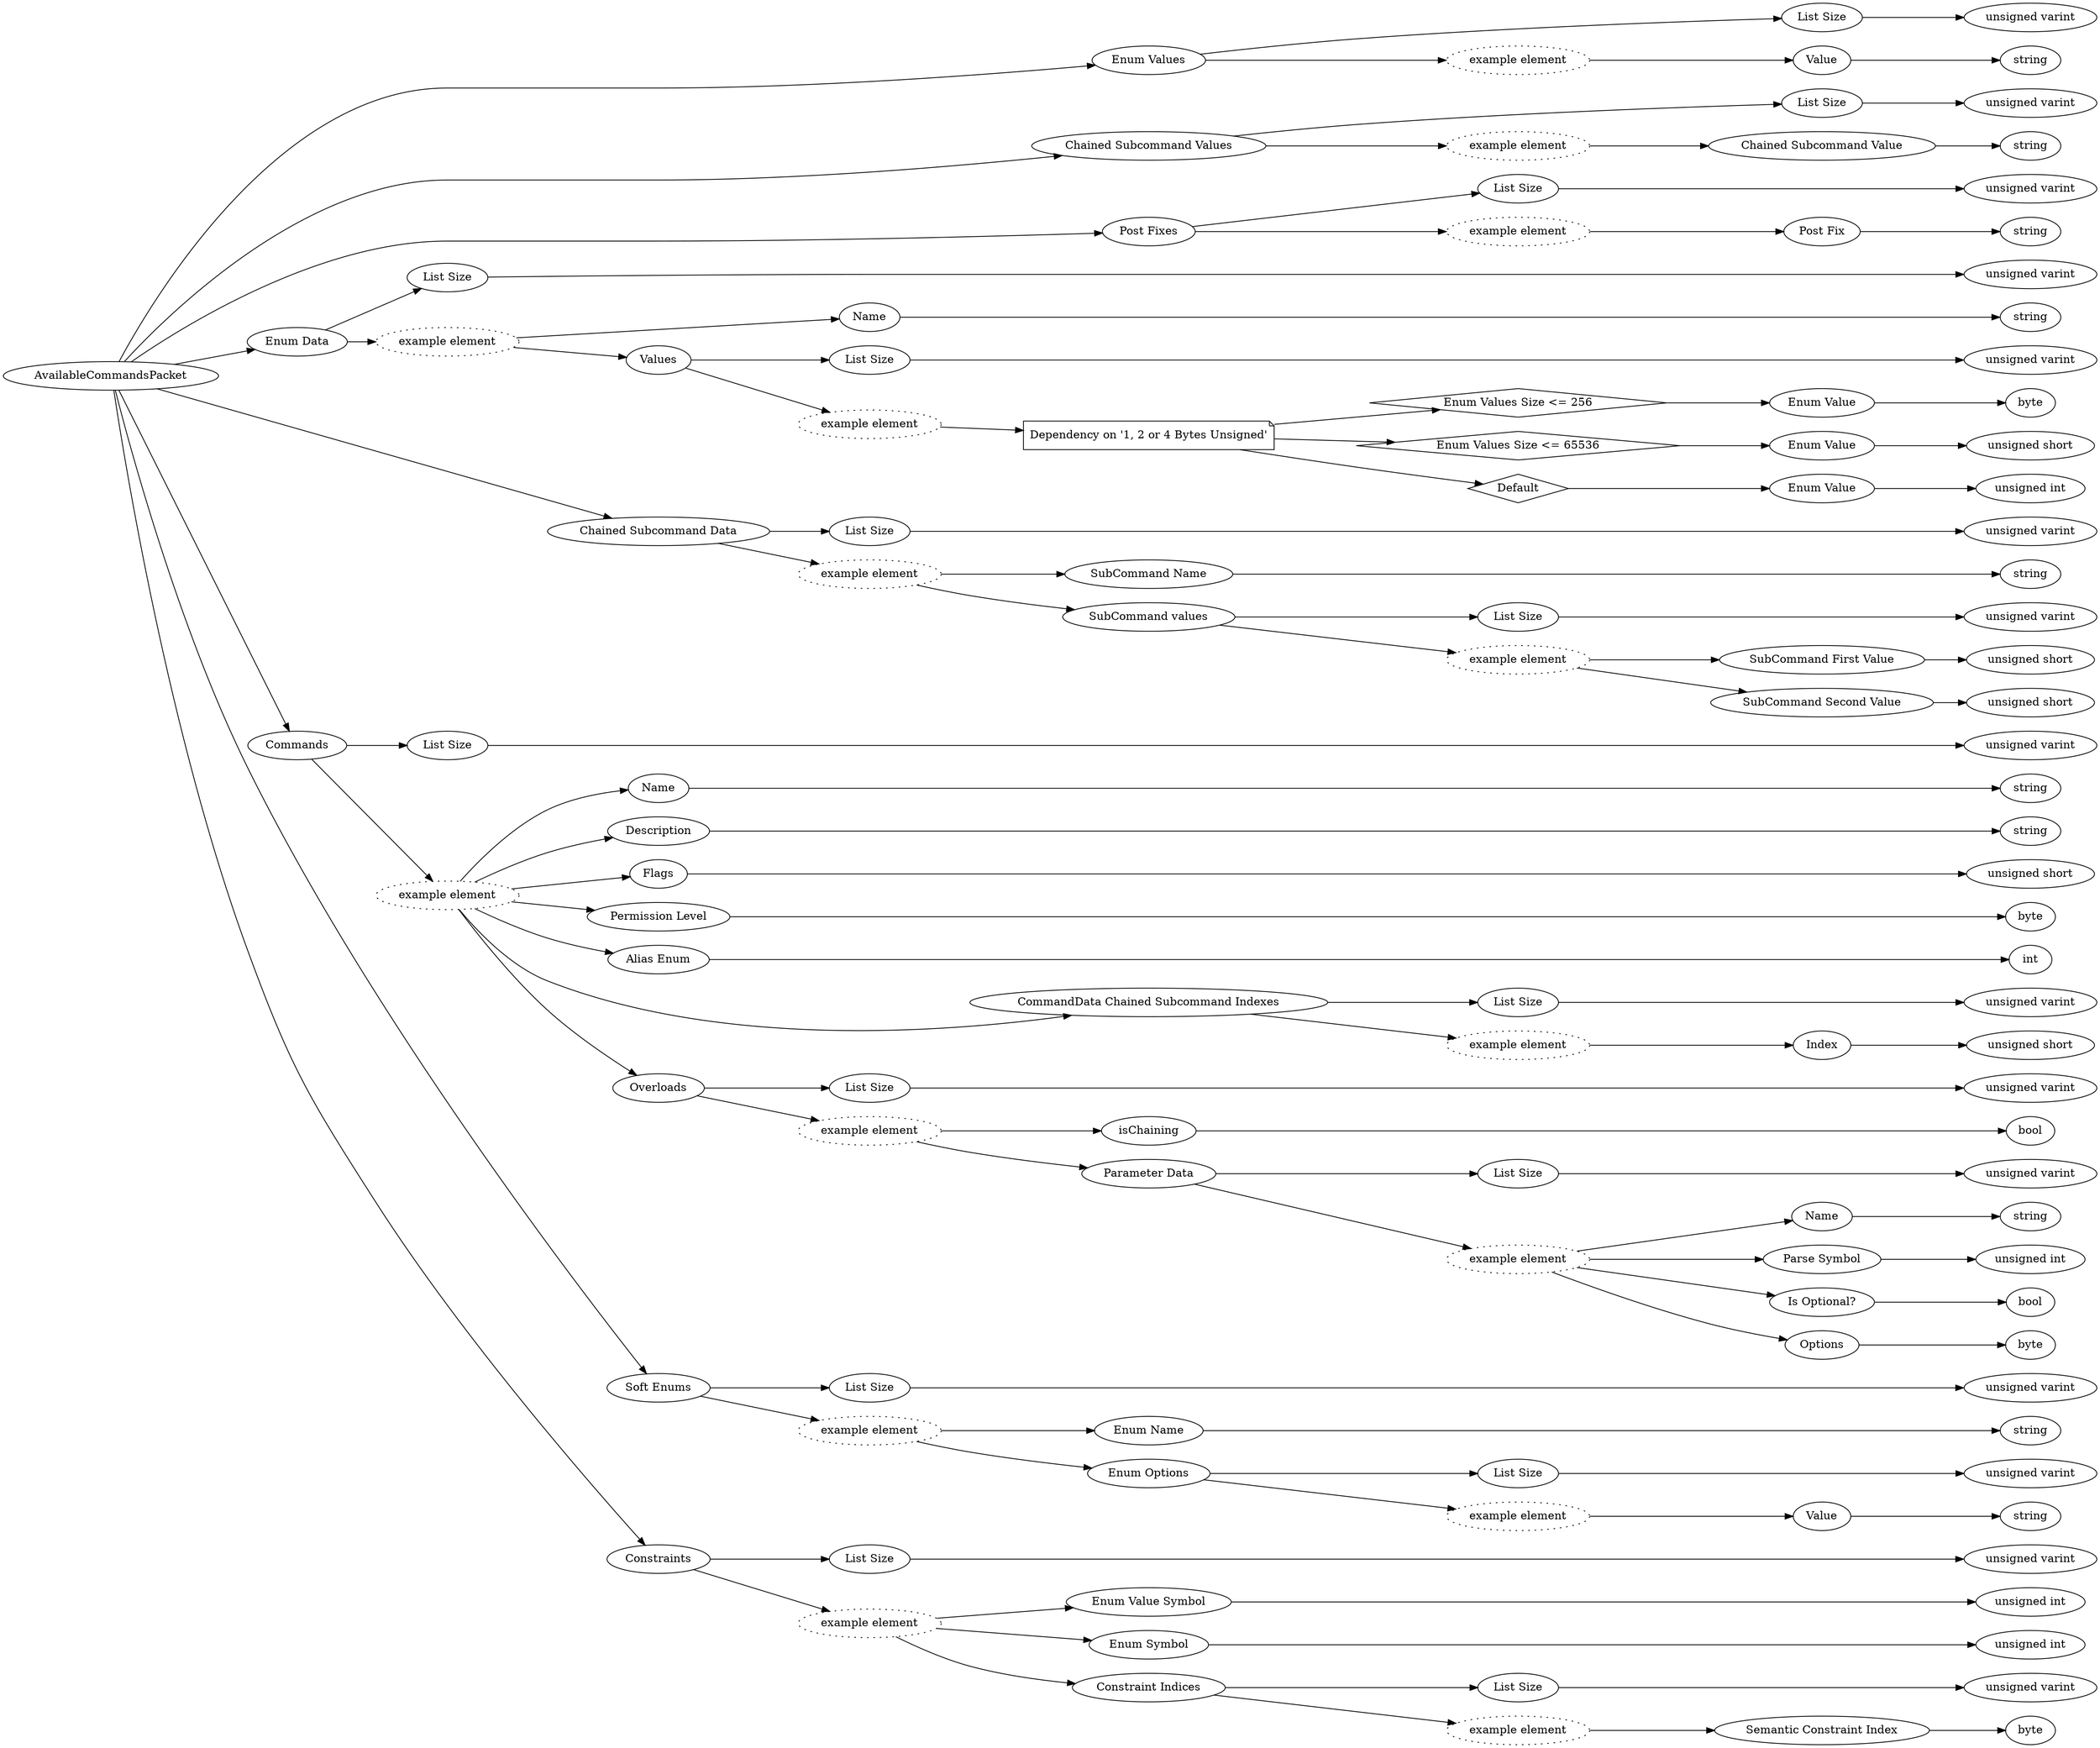 digraph "AvailableCommandsPacket" {
rankdir = LR
0
0 -> 1
1 -> 2
2 -> 3
1 -> 4
4 -> 5
5 -> 6
0 -> 7
7 -> 8
8 -> 9
7 -> 10
10 -> 11
11 -> 12
0 -> 13
13 -> 14
14 -> 15
13 -> 16
16 -> 17
17 -> 18
0 -> 19
19 -> 20
20 -> 21
19 -> 22
22 -> 23
23 -> 24
22 -> 25
25 -> 26
26 -> 27
25 -> 28
28 -> 29
29 -> 30
30 -> 31
31 -> 32
29 -> 33
33 -> 34
34 -> 35
29 -> 36
36 -> 37
37 -> 38
0 -> 39
39 -> 40
40 -> 41
39 -> 42
42 -> 43
43 -> 44
42 -> 45
45 -> 46
46 -> 47
45 -> 48
48 -> 49
49 -> 50
48 -> 51
51 -> 52
0 -> 53
53 -> 54
54 -> 55
53 -> 56
56 -> 57
57 -> 58
56 -> 59
59 -> 60
56 -> 61
61 -> 62
56 -> 63
63 -> 64
56 -> 65
65 -> 66
56 -> 67
67 -> 68
68 -> 69
67 -> 70
70 -> 71
71 -> 72
56 -> 73
73 -> 74
74 -> 75
73 -> 76
76 -> 77
77 -> 78
76 -> 79
79 -> 80
80 -> 81
79 -> 82
82 -> 83
83 -> 84
82 -> 85
85 -> 86
82 -> 87
87 -> 88
82 -> 89
89 -> 90
0 -> 91
91 -> 92
92 -> 93
91 -> 94
94 -> 95
95 -> 96
94 -> 97
97 -> 98
98 -> 99
97 -> 100
100 -> 101
101 -> 102
0 -> 103
103 -> 104
104 -> 105
103 -> 106
106 -> 107
107 -> 108
106 -> 109
109 -> 110
106 -> 111
111 -> 112
112 -> 113
111 -> 114
114 -> 115
115 -> 116

0 [label="AvailableCommandsPacket",comment="name: \"AvailableCommandsPacket\", typeName: \"\", id: 0, branchId: 76, recurseId: -1, attributes: 0, notes: \"\""];
1 [label="Enum Values",comment="name: \"Enum Values\", typeName: \"\", id: 1, branchId: 0, recurseId: -1, attributes: 8, notes: \"\""];
2 [label="List Size",comment="name: \"List Size\", typeName: \"\", id: 2, branchId: 0, recurseId: -1, attributes: 0, notes: \"\""];
3 [label="unsigned varint",comment="name: \"unsigned varint\", typeName: \"\", id: 3, branchId: 0, recurseId: -1, attributes: 512, notes: \"\""];
4 [label="example element",style=dotted,comment="name: \"example element\", typeName: \"\", id: 4, branchId: 0, recurseId: -1, attributes: 16, notes: \"\""];
5 [label="Value",comment="name: \"Value\", typeName: \"\", id: 5, branchId: 0, recurseId: -1, attributes: 0, notes: \"\""];
6 [label="string",comment="name: \"string\", typeName: \"\", id: 6, branchId: 0, recurseId: -1, attributes: 512, notes: \"\""];
7 [label="Chained Subcommand Values",comment="name: \"Chained Subcommand Values\", typeName: \"\", id: 7, branchId: 0, recurseId: -1, attributes: 8, notes: \"\""];
8 [label="List Size",comment="name: \"List Size\", typeName: \"\", id: 8, branchId: 0, recurseId: -1, attributes: 0, notes: \"\""];
9 [label="unsigned varint",comment="name: \"unsigned varint\", typeName: \"\", id: 9, branchId: 0, recurseId: -1, attributes: 512, notes: \"\""];
10 [label="example element",style=dotted,comment="name: \"example element\", typeName: \"\", id: 10, branchId: 0, recurseId: -1, attributes: 16, notes: \"\""];
11 [label="Chained Subcommand Value",comment="name: \"Chained Subcommand Value\", typeName: \"\", id: 11, branchId: 0, recurseId: -1, attributes: 0, notes: \"\""];
12 [label="string",comment="name: \"string\", typeName: \"\", id: 12, branchId: 0, recurseId: -1, attributes: 512, notes: \"\""];
13 [label="Post Fixes",comment="name: \"Post Fixes\", typeName: \"\", id: 13, branchId: 0, recurseId: -1, attributes: 8, notes: \"\""];
14 [label="List Size",comment="name: \"List Size\", typeName: \"\", id: 14, branchId: 0, recurseId: -1, attributes: 0, notes: \"\""];
15 [label="unsigned varint",comment="name: \"unsigned varint\", typeName: \"\", id: 15, branchId: 0, recurseId: -1, attributes: 512, notes: \"\""];
16 [label="example element",style=dotted,comment="name: \"example element\", typeName: \"\", id: 16, branchId: 0, recurseId: -1, attributes: 16, notes: \"\""];
17 [label="Post Fix",comment="name: \"Post Fix\", typeName: \"\", id: 17, branchId: 0, recurseId: -1, attributes: 0, notes: \"\""];
18 [label="string",comment="name: \"string\", typeName: \"\", id: 18, branchId: 0, recurseId: -1, attributes: 512, notes: \"\""];
19 [label="Enum Data",comment="name: \"Enum Data\", typeName: \"\", id: 19, branchId: 0, recurseId: -1, attributes: 8, notes: \"\""];
20 [label="List Size",comment="name: \"List Size\", typeName: \"\", id: 20, branchId: 0, recurseId: -1, attributes: 0, notes: \"\""];
21 [label="unsigned varint",comment="name: \"unsigned varint\", typeName: \"\", id: 21, branchId: 0, recurseId: -1, attributes: 512, notes: \"\""];
22 [label="example element",style=dotted,comment="name: \"example element\", typeName: \"\", id: 22, branchId: 0, recurseId: -1, attributes: 16, notes: \"\""];
23 [label="Name",comment="name: \"Name\", typeName: \"\", id: 23, branchId: 0, recurseId: -1, attributes: 0, notes: \"\""];
24 [label="string",comment="name: \"string\", typeName: \"\", id: 24, branchId: 0, recurseId: -1, attributes: 512, notes: \"\""];
25 [label="Values",comment="name: \"Values\", typeName: \"\", id: 25, branchId: 0, recurseId: -1, attributes: 8, notes: \"\""];
26 [label="List Size",comment="name: \"List Size\", typeName: \"\", id: 26, branchId: 0, recurseId: -1, attributes: 0, notes: \"\""];
27 [label="unsigned varint",comment="name: \"unsigned varint\", typeName: \"\", id: 27, branchId: 0, recurseId: -1, attributes: 512, notes: \"\""];
28 [label="example element",style=dotted,comment="name: \"example element\", typeName: \"\", id: 28, branchId: 0, recurseId: -1, attributes: 16, notes: \"\""];
29 [label="Dependency on '1, 2 or 4 Bytes Unsigned'",shape=note,comment="name: \"Dependency on '1, 2 or 4 Bytes Unsigned'\", typeName: \"\", id: 29, branchId: 0, recurseId: -1, attributes: 2, notes: \"\""];
30 [label="Enum Values Size <= 256",shape=diamond,comment="name: \"Enum Values Size <= 256\", typeName: \"\", id: 30, branchId: 0, recurseId: -1, attributes: 4, notes: \"\""];
31 [label="Enum Value",comment="name: \"Enum Value\", typeName: \"\", id: 31, branchId: 0, recurseId: -1, attributes: 0, notes: \"\""];
32 [label="byte",comment="name: \"byte\", typeName: \"\", id: 32, branchId: 0, recurseId: -1, attributes: 512, notes: \"\""];
33 [label="Enum Values Size <= 65536",shape=diamond,comment="name: \"Enum Values Size <= 65536\", typeName: \"\", id: 33, branchId: 1, recurseId: -1, attributes: 4, notes: \"\""];
34 [label="Enum Value",comment="name: \"Enum Value\", typeName: \"\", id: 34, branchId: 0, recurseId: -1, attributes: 0, notes: \"\""];
35 [label="unsigned short",comment="name: \"unsigned short\", typeName: \"\", id: 35, branchId: 0, recurseId: -1, attributes: 512, notes: \"\""];
36 [label="Default",shape=diamond,comment="name: \"Default\", typeName: \"\", id: 36, branchId: 2, recurseId: -1, attributes: 4, notes: \"\""];
37 [label="Enum Value",comment="name: \"Enum Value\", typeName: \"\", id: 37, branchId: 0, recurseId: -1, attributes: 0, notes: \"\""];
38 [label="unsigned int",comment="name: \"unsigned int\", typeName: \"\", id: 38, branchId: 0, recurseId: -1, attributes: 512, notes: \"\""];
39 [label="Chained Subcommand Data",comment="name: \"Chained Subcommand Data\", typeName: \"\", id: 39, branchId: 0, recurseId: -1, attributes: 8, notes: \"\""];
40 [label="List Size",comment="name: \"List Size\", typeName: \"\", id: 40, branchId: 0, recurseId: -1, attributes: 0, notes: \"\""];
41 [label="unsigned varint",comment="name: \"unsigned varint\", typeName: \"\", id: 41, branchId: 0, recurseId: -1, attributes: 512, notes: \"\""];
42 [label="example element",style=dotted,comment="name: \"example element\", typeName: \"\", id: 42, branchId: 0, recurseId: -1, attributes: 16, notes: \"\""];
43 [label="SubCommand Name",comment="name: \"SubCommand Name\", typeName: \"\", id: 43, branchId: 0, recurseId: -1, attributes: 0, notes: \"\""];
44 [label="string",comment="name: \"string\", typeName: \"\", id: 44, branchId: 0, recurseId: -1, attributes: 512, notes: \"\""];
45 [label="SubCommand values",comment="name: \"SubCommand values\", typeName: \"\", id: 45, branchId: 0, recurseId: -1, attributes: 8, notes: \"\""];
46 [label="List Size",comment="name: \"List Size\", typeName: \"\", id: 46, branchId: 0, recurseId: -1, attributes: 0, notes: \"\""];
47 [label="unsigned varint",comment="name: \"unsigned varint\", typeName: \"\", id: 47, branchId: 0, recurseId: -1, attributes: 512, notes: \"\""];
48 [label="example element",style=dotted,comment="name: \"example element\", typeName: \"\", id: 48, branchId: 0, recurseId: -1, attributes: 16, notes: \"\""];
49 [label="SubCommand First Value",comment="name: \"SubCommand First Value\", typeName: \"\", id: 49, branchId: 0, recurseId: -1, attributes: 0, notes: \"\""];
50 [label="unsigned short",comment="name: \"unsigned short\", typeName: \"\", id: 50, branchId: 0, recurseId: -1, attributes: 512, notes: \"\""];
51 [label="SubCommand Second Value",comment="name: \"SubCommand Second Value\", typeName: \"\", id: 51, branchId: 0, recurseId: -1, attributes: 0, notes: \"\""];
52 [label="unsigned short",comment="name: \"unsigned short\", typeName: \"\", id: 52, branchId: 0, recurseId: -1, attributes: 512, notes: \"\""];
53 [label="Commands",comment="name: \"Commands\", typeName: \"\", id: 53, branchId: 0, recurseId: -1, attributes: 8, notes: \"\""];
54 [label="List Size",comment="name: \"List Size\", typeName: \"\", id: 54, branchId: 0, recurseId: -1, attributes: 0, notes: \"\""];
55 [label="unsigned varint",comment="name: \"unsigned varint\", typeName: \"\", id: 55, branchId: 0, recurseId: -1, attributes: 512, notes: \"\""];
56 [label="example element",style=dotted,comment="name: \"example element\", typeName: \"\", id: 56, branchId: 0, recurseId: -1, attributes: 16, notes: \"\""];
57 [label="Name",comment="name: \"Name\", typeName: \"\", id: 57, branchId: 0, recurseId: -1, attributes: 0, notes: \"\""];
58 [label="string",comment="name: \"string\", typeName: \"\", id: 58, branchId: 0, recurseId: -1, attributes: 512, notes: \"\""];
59 [label="Description",comment="name: \"Description\", typeName: \"\", id: 59, branchId: 0, recurseId: -1, attributes: 0, notes: \"\""];
60 [label="string",comment="name: \"string\", typeName: \"\", id: 60, branchId: 0, recurseId: -1, attributes: 512, notes: \"\""];
61 [label="Flags",comment="name: \"Flags\", typeName: \"\", id: 61, branchId: 0, recurseId: -1, attributes: 0, notes: \"\""];
62 [label="unsigned short",comment="name: \"unsigned short\", typeName: \"\", id: 62, branchId: 0, recurseId: -1, attributes: 512, notes: \"\""];
63 [label="Permission Level",comment="name: \"Permission Level\", typeName: \"\", id: 63, branchId: 0, recurseId: -1, attributes: 0, notes: \"\""];
64 [label="byte",comment="name: \"byte\", typeName: \"\", id: 64, branchId: 0, recurseId: -1, attributes: 512, notes: \"\""];
65 [label="Alias Enum",comment="name: \"Alias Enum\", typeName: \"\", id: 65, branchId: 0, recurseId: -1, attributes: 0, notes: \"\""];
66 [label="int",comment="name: \"int\", typeName: \"\", id: 66, branchId: 0, recurseId: -1, attributes: 512, notes: \"\""];
67 [label="CommandData Chained Subcommand Indexes",comment="name: \"CommandData Chained Subcommand Indexes\", typeName: \"\", id: 67, branchId: 0, recurseId: -1, attributes: 8, notes: \"\""];
68 [label="List Size",comment="name: \"List Size\", typeName: \"\", id: 68, branchId: 0, recurseId: -1, attributes: 0, notes: \"\""];
69 [label="unsigned varint",comment="name: \"unsigned varint\", typeName: \"\", id: 69, branchId: 0, recurseId: -1, attributes: 512, notes: \"\""];
70 [label="example element",style=dotted,comment="name: \"example element\", typeName: \"\", id: 70, branchId: 0, recurseId: -1, attributes: 16, notes: \"\""];
71 [label="Index",comment="name: \"Index\", typeName: \"\", id: 71, branchId: 0, recurseId: -1, attributes: 0, notes: \"\""];
72 [label="unsigned short",comment="name: \"unsigned short\", typeName: \"\", id: 72, branchId: 0, recurseId: -1, attributes: 512, notes: \"\""];
73 [label="Overloads",comment="name: \"Overloads\", typeName: \"\", id: 73, branchId: 0, recurseId: -1, attributes: 8, notes: \"\""];
74 [label="List Size",comment="name: \"List Size\", typeName: \"\", id: 74, branchId: 0, recurseId: -1, attributes: 0, notes: \"\""];
75 [label="unsigned varint",comment="name: \"unsigned varint\", typeName: \"\", id: 75, branchId: 0, recurseId: -1, attributes: 512, notes: \"\""];
76 [label="example element",style=dotted,comment="name: \"example element\", typeName: \"\", id: 76, branchId: 0, recurseId: -1, attributes: 16, notes: \"\""];
77 [label="isChaining",comment="name: \"isChaining\", typeName: \"\", id: 77, branchId: 0, recurseId: -1, attributes: 0, notes: \"\""];
78 [label="bool",comment="name: \"bool\", typeName: \"\", id: 78, branchId: 0, recurseId: -1, attributes: 512, notes: \"\""];
79 [label="Parameter Data",comment="name: \"Parameter Data\", typeName: \"\", id: 79, branchId: 0, recurseId: -1, attributes: 8, notes: \"\""];
80 [label="List Size",comment="name: \"List Size\", typeName: \"\", id: 80, branchId: 0, recurseId: -1, attributes: 0, notes: \"\""];
81 [label="unsigned varint",comment="name: \"unsigned varint\", typeName: \"\", id: 81, branchId: 0, recurseId: -1, attributes: 512, notes: \"\""];
82 [label="example element",style=dotted,comment="name: \"example element\", typeName: \"\", id: 82, branchId: 0, recurseId: -1, attributes: 16, notes: \"\""];
83 [label="Name",comment="name: \"Name\", typeName: \"\", id: 83, branchId: 0, recurseId: -1, attributes: 0, notes: \"\""];
84 [label="string",comment="name: \"string\", typeName: \"\", id: 84, branchId: 0, recurseId: -1, attributes: 512, notes: \"\""];
85 [label="Parse Symbol",comment="name: \"Parse Symbol\", typeName: \"\", id: 85, branchId: 0, recurseId: -1, attributes: 0, notes: \"\""];
86 [label="unsigned int",comment="name: \"unsigned int\", typeName: \"\", id: 86, branchId: 0, recurseId: -1, attributes: 512, notes: \"\""];
87 [label="Is Optional?",comment="name: \"Is Optional?\", typeName: \"\", id: 87, branchId: 0, recurseId: -1, attributes: 0, notes: \"\""];
88 [label="bool",comment="name: \"bool\", typeName: \"\", id: 88, branchId: 0, recurseId: -1, attributes: 512, notes: \"\""];
89 [label="Options",comment="name: \"Options\", typeName: \"\", id: 89, branchId: 0, recurseId: -1, attributes: 0, notes: \"\""];
90 [label="byte",comment="name: \"byte\", typeName: \"\", id: 90, branchId: 0, recurseId: -1, attributes: 512, notes: \"\""];
91 [label="Soft Enums",comment="name: \"Soft Enums\", typeName: \"\", id: 91, branchId: 0, recurseId: -1, attributes: 8, notes: \"\""];
92 [label="List Size",comment="name: \"List Size\", typeName: \"\", id: 92, branchId: 0, recurseId: -1, attributes: 0, notes: \"\""];
93 [label="unsigned varint",comment="name: \"unsigned varint\", typeName: \"\", id: 93, branchId: 0, recurseId: -1, attributes: 512, notes: \"\""];
94 [label="example element",style=dotted,comment="name: \"example element\", typeName: \"\", id: 94, branchId: 0, recurseId: -1, attributes: 16, notes: \"\""];
95 [label="Enum Name",comment="name: \"Enum Name\", typeName: \"\", id: 95, branchId: 0, recurseId: -1, attributes: 0, notes: \"\""];
96 [label="string",comment="name: \"string\", typeName: \"\", id: 96, branchId: 0, recurseId: -1, attributes: 512, notes: \"\""];
97 [label="Enum Options",comment="name: \"Enum Options\", typeName: \"\", id: 97, branchId: 0, recurseId: -1, attributes: 8, notes: \"\""];
98 [label="List Size",comment="name: \"List Size\", typeName: \"\", id: 98, branchId: 0, recurseId: -1, attributes: 0, notes: \"\""];
99 [label="unsigned varint",comment="name: \"unsigned varint\", typeName: \"\", id: 99, branchId: 0, recurseId: -1, attributes: 512, notes: \"\""];
100 [label="example element",style=dotted,comment="name: \"example element\", typeName: \"\", id: 100, branchId: 0, recurseId: -1, attributes: 16, notes: \"\""];
101 [label="Value",comment="name: \"Value\", typeName: \"\", id: 101, branchId: 0, recurseId: -1, attributes: 0, notes: \"\""];
102 [label="string",comment="name: \"string\", typeName: \"\", id: 102, branchId: 0, recurseId: -1, attributes: 512, notes: \"\""];
103 [label="Constraints",comment="name: \"Constraints\", typeName: \"\", id: 103, branchId: 0, recurseId: -1, attributes: 8, notes: \"\""];
104 [label="List Size",comment="name: \"List Size\", typeName: \"\", id: 104, branchId: 0, recurseId: -1, attributes: 0, notes: \"\""];
105 [label="unsigned varint",comment="name: \"unsigned varint\", typeName: \"\", id: 105, branchId: 0, recurseId: -1, attributes: 512, notes: \"\""];
106 [label="example element",style=dotted,comment="name: \"example element\", typeName: \"\", id: 106, branchId: 0, recurseId: -1, attributes: 16, notes: \"\""];
107 [label="Enum Value Symbol",comment="name: \"Enum Value Symbol\", typeName: \"\", id: 107, branchId: 0, recurseId: -1, attributes: 0, notes: \"Symbol in the command parser representing this enum's value.\""];
108 [label="unsigned int",comment="name: \"unsigned int\", typeName: \"\", id: 108, branchId: 0, recurseId: -1, attributes: 512, notes: \"\""];
109 [label="Enum Symbol",comment="name: \"Enum Symbol\", typeName: \"\", id: 109, branchId: 0, recurseId: -1, attributes: 0, notes: \"Symbol in the command parser representing this enum.\""];
110 [label="unsigned int",comment="name: \"unsigned int\", typeName: \"\", id: 110, branchId: 0, recurseId: -1, attributes: 512, notes: \"\""];
111 [label="Constraint Indices",comment="name: \"Constraint Indices\", typeName: \"\", id: 111, branchId: 0, recurseId: -1, attributes: 8, notes: \"\""];
112 [label="List Size",comment="name: \"List Size\", typeName: \"\", id: 112, branchId: 0, recurseId: -1, attributes: 0, notes: \"\""];
113 [label="unsigned varint",comment="name: \"unsigned varint\", typeName: \"\", id: 113, branchId: 0, recurseId: -1, attributes: 512, notes: \"\""];
114 [label="example element",style=dotted,comment="name: \"example element\", typeName: \"\", id: 114, branchId: 0, recurseId: -1, attributes: 16, notes: \"\""];
115 [label="Semantic Constraint Index",comment="name: \"Semantic Constraint Index\", typeName: \"\", id: 115, branchId: 0, recurseId: -1, attributes: 0, notes: \"Index of the semantic constraint within the command parser.\""];
116 [label="byte",comment="name: \"byte\", typeName: \"\", id: 116, branchId: 0, recurseId: -1, attributes: 512, notes: \"\""];
{ rank = max;3;6;9;12;15;18;21;24;27;32;35;38;41;44;47;50;52;55;58;60;62;64;66;69;72;75;78;81;84;86;88;90;93;96;99;102;105;108;110;113;116}

}
